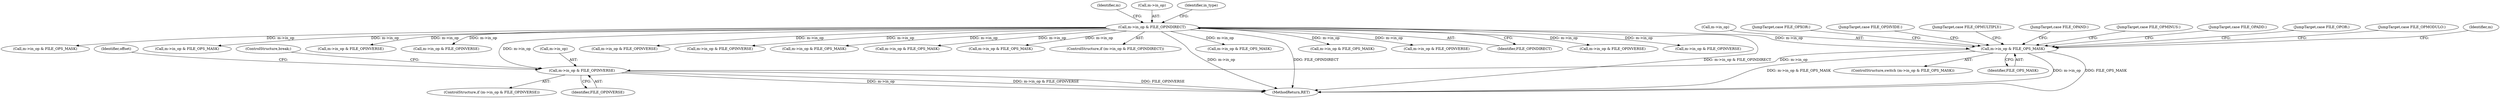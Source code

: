 digraph "0_file_4a284c89d6ef11aca34da65da7d673050a5ea320_4@pointer" {
"1000833" [label="(Call,m->in_op & FILE_OPINVERSE)"];
"1000224" [label="(Call,m->in_op & FILE_OPINDIRECT)"];
"1000748" [label="(Call,m->in_op & FILE_OPS_MASK)"];
"1000763" [label="(JumpTarget,case FILE_OPOR:)"];
"1000817" [label="(JumpTarget,case FILE_OPMODULO:)"];
"1000841" [label="(ControlStructure,break;)"];
"1000228" [label="(Identifier,FILE_OPINDIRECT)"];
"1000624" [label="(Call,m->in_op & FILE_OPINVERSE)"];
"1000835" [label="(Identifier,m)"];
"1000834" [label="(Call,m->in_op)"];
"1000749" [label="(Call,m->in_op)"];
"1000832" [label="(ControlStructure,if (m->in_op & FILE_OPINVERSE))"];
"1000772" [label="(JumpTarget,case FILE_OPXOR:)"];
"1001192" [label="(Call,m->in_op & FILE_OPINVERSE)"];
"1001125" [label="(Call,m->in_op & FILE_OPS_MASK)"];
"1000837" [label="(Identifier,FILE_OPINVERSE)"];
"1000747" [label="(ControlStructure,switch (m->in_op & FILE_OPS_MASK))"];
"1001213" [label="(Call,m->in_op & FILE_OPS_MASK)"];
"1000224" [label="(Call,m->in_op & FILE_OPINDIRECT)"];
"1001073" [label="(Call,m->in_op & FILE_OPINVERSE)"];
"1000748" [label="(Call,m->in_op & FILE_OPS_MASK)"];
"1000808" [label="(JumpTarget,case FILE_OPDIVIDE:)"];
"1000233" [label="(Identifier,m)"];
"1001777" [label="(MethodReturn,RET)"];
"1000225" [label="(Call,m->in_op)"];
"1000521" [label="(Call,m->in_op & FILE_OPINVERSE)"];
"1000727" [label="(Call,m->in_op & FILE_OPINVERSE)"];
"1000799" [label="(JumpTarget,case FILE_OPMULTIPLY:)"];
"1001298" [label="(Call,m->in_op & FILE_OPINVERSE)"];
"1000754" [label="(JumpTarget,case FILE_OPAND:)"];
"1000557" [label="(Call,m->in_op & FILE_OPS_MASK)"];
"1000790" [label="(JumpTarget,case FILE_OPMINUS:)"];
"1000839" [label="(Identifier,offset)"];
"1000436" [label="(Call,m->in_op & FILE_OPS_MASK)"];
"1000752" [label="(Identifier,FILE_OPS_MASK)"];
"1001006" [label="(Call,m->in_op & FILE_OPS_MASK)"];
"1000781" [label="(JumpTarget,case FILE_OPADD:)"];
"1000833" [label="(Call,m->in_op & FILE_OPINVERSE)"];
"1000223" [label="(ControlStructure,if (m->in_op & FILE_OPINDIRECT))"];
"1000417" [label="(Identifier,in_type)"];
"1000886" [label="(Call,m->in_op & FILE_OPS_MASK)"];
"1000660" [label="(Call,m->in_op & FILE_OPS_MASK)"];
"1000953" [label="(Call,m->in_op & FILE_OPINVERSE)"];
"1000833" -> "1000832"  [label="AST: "];
"1000833" -> "1000837"  [label="CFG: "];
"1000834" -> "1000833"  [label="AST: "];
"1000837" -> "1000833"  [label="AST: "];
"1000839" -> "1000833"  [label="CFG: "];
"1000841" -> "1000833"  [label="CFG: "];
"1000833" -> "1001777"  [label="DDG: m->in_op"];
"1000833" -> "1001777"  [label="DDG: m->in_op & FILE_OPINVERSE"];
"1000833" -> "1001777"  [label="DDG: FILE_OPINVERSE"];
"1000224" -> "1000833"  [label="DDG: m->in_op"];
"1000748" -> "1000833"  [label="DDG: m->in_op"];
"1000224" -> "1000223"  [label="AST: "];
"1000224" -> "1000228"  [label="CFG: "];
"1000225" -> "1000224"  [label="AST: "];
"1000228" -> "1000224"  [label="AST: "];
"1000233" -> "1000224"  [label="CFG: "];
"1000417" -> "1000224"  [label="CFG: "];
"1000224" -> "1001777"  [label="DDG: m->in_op"];
"1000224" -> "1001777"  [label="DDG: FILE_OPINDIRECT"];
"1000224" -> "1001777"  [label="DDG: m->in_op & FILE_OPINDIRECT"];
"1000224" -> "1000436"  [label="DDG: m->in_op"];
"1000224" -> "1000521"  [label="DDG: m->in_op"];
"1000224" -> "1000557"  [label="DDG: m->in_op"];
"1000224" -> "1000624"  [label="DDG: m->in_op"];
"1000224" -> "1000660"  [label="DDG: m->in_op"];
"1000224" -> "1000727"  [label="DDG: m->in_op"];
"1000224" -> "1000748"  [label="DDG: m->in_op"];
"1000224" -> "1000886"  [label="DDG: m->in_op"];
"1000224" -> "1000953"  [label="DDG: m->in_op"];
"1000224" -> "1001006"  [label="DDG: m->in_op"];
"1000224" -> "1001073"  [label="DDG: m->in_op"];
"1000224" -> "1001125"  [label="DDG: m->in_op"];
"1000224" -> "1001192"  [label="DDG: m->in_op"];
"1000224" -> "1001213"  [label="DDG: m->in_op"];
"1000224" -> "1001298"  [label="DDG: m->in_op"];
"1000748" -> "1000747"  [label="AST: "];
"1000748" -> "1000752"  [label="CFG: "];
"1000749" -> "1000748"  [label="AST: "];
"1000752" -> "1000748"  [label="AST: "];
"1000754" -> "1000748"  [label="CFG: "];
"1000763" -> "1000748"  [label="CFG: "];
"1000772" -> "1000748"  [label="CFG: "];
"1000781" -> "1000748"  [label="CFG: "];
"1000790" -> "1000748"  [label="CFG: "];
"1000799" -> "1000748"  [label="CFG: "];
"1000808" -> "1000748"  [label="CFG: "];
"1000817" -> "1000748"  [label="CFG: "];
"1000835" -> "1000748"  [label="CFG: "];
"1000748" -> "1001777"  [label="DDG: m->in_op & FILE_OPS_MASK"];
"1000748" -> "1001777"  [label="DDG: m->in_op"];
"1000748" -> "1001777"  [label="DDG: FILE_OPS_MASK"];
}

